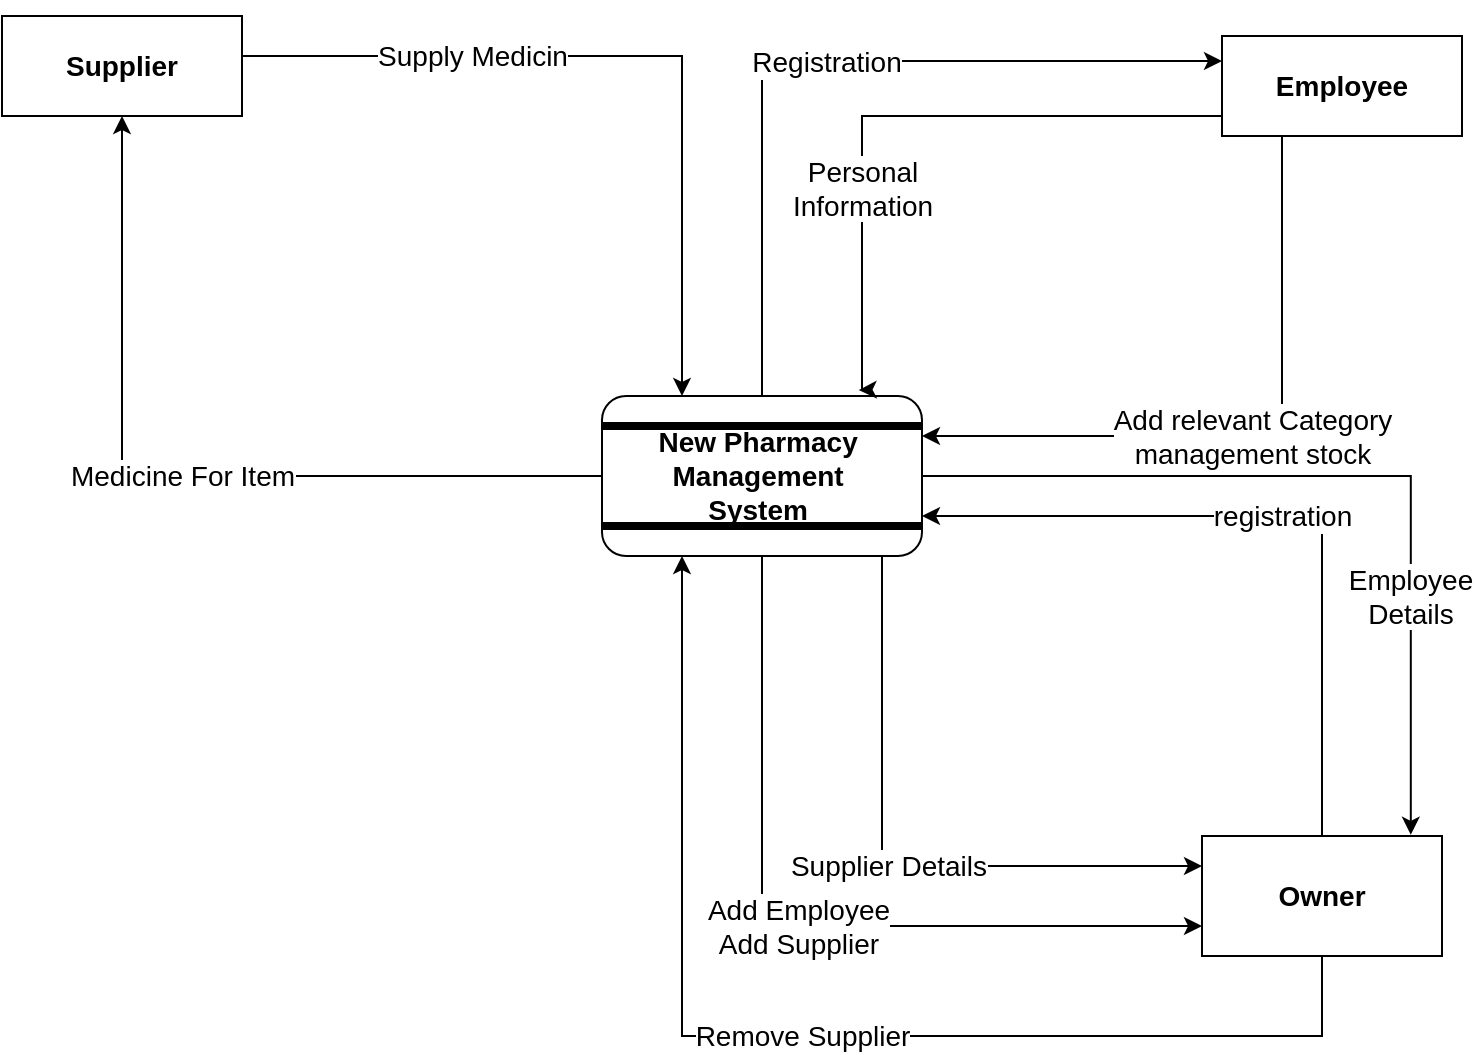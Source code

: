 <mxfile version="15.5.4" type="device"><diagram id="R2lEEEUBdFMjLlhIrx00" name="Page-1"><mxGraphModel dx="1030" dy="579" grid="1" gridSize="10" guides="1" tooltips="1" connect="1" arrows="1" fold="1" page="1" pageScale="1" pageWidth="850" pageHeight="1100" math="0" shadow="0" extFonts="Permanent Marker^https://fonts.googleapis.com/css?family=Permanent+Marker"><root><mxCell id="0"/><mxCell id="1" parent="0"/><mxCell id="oVS5bGQEdzOcL7WOVC9d-11" value="Registration" style="edgeStyle=orthogonalEdgeStyle;rounded=0;orthogonalLoop=1;jettySize=auto;html=1;entryX=0;entryY=0.25;entryDx=0;entryDy=0;fontSize=14;" edge="1" parent="1" source="oVS5bGQEdzOcL7WOVC9d-3" target="oVS5bGQEdzOcL7WOVC9d-8"><mxGeometry relative="1" as="geometry"><Array as="points"><mxPoint x="440" y="103"/></Array></mxGeometry></mxCell><mxCell id="oVS5bGQEdzOcL7WOVC9d-18" value="Medicine For Item" style="edgeStyle=orthogonalEdgeStyle;rounded=0;orthogonalLoop=1;jettySize=auto;html=1;entryX=0.5;entryY=1;entryDx=0;entryDy=0;fontSize=14;" edge="1" parent="1" source="oVS5bGQEdzOcL7WOVC9d-3" target="oVS5bGQEdzOcL7WOVC9d-6"><mxGeometry relative="1" as="geometry"/></mxCell><mxCell id="oVS5bGQEdzOcL7WOVC9d-22" value="Employee&lt;br style=&quot;font-size: 14px;&quot;&gt;Details" style="edgeStyle=orthogonalEdgeStyle;rounded=0;orthogonalLoop=1;jettySize=auto;html=1;entryX=0.87;entryY=-0.01;entryDx=0;entryDy=0;entryPerimeter=0;fontSize=14;" edge="1" parent="1" source="oVS5bGQEdzOcL7WOVC9d-3" target="oVS5bGQEdzOcL7WOVC9d-9"><mxGeometry x="0.436" relative="1" as="geometry"><mxPoint as="offset"/></mxGeometry></mxCell><mxCell id="oVS5bGQEdzOcL7WOVC9d-24" value="Supplier Details" style="edgeStyle=orthogonalEdgeStyle;rounded=0;orthogonalLoop=1;jettySize=auto;html=1;entryX=0;entryY=0.25;entryDx=0;entryDy=0;fontSize=14;" edge="1" parent="1" source="oVS5bGQEdzOcL7WOVC9d-3" target="oVS5bGQEdzOcL7WOVC9d-9"><mxGeometry relative="1" as="geometry"><Array as="points"><mxPoint x="500" y="505"/></Array></mxGeometry></mxCell><mxCell id="oVS5bGQEdzOcL7WOVC9d-25" value="Add Employee&lt;br style=&quot;font-size: 14px;&quot;&gt;Add Supplier" style="edgeStyle=orthogonalEdgeStyle;rounded=0;orthogonalLoop=1;jettySize=auto;html=1;entryX=0;entryY=0.75;entryDx=0;entryDy=0;fontSize=14;" edge="1" parent="1" source="oVS5bGQEdzOcL7WOVC9d-3" target="oVS5bGQEdzOcL7WOVC9d-9"><mxGeometry relative="1" as="geometry"><Array as="points"><mxPoint x="440" y="535"/></Array></mxGeometry></mxCell><mxCell id="oVS5bGQEdzOcL7WOVC9d-3" value="New Pharmacy&amp;nbsp;&lt;br style=&quot;font-size: 14px;&quot;&gt;Management&amp;nbsp;&lt;br style=&quot;font-size: 14px;&quot;&gt;System&amp;nbsp;" style="rounded=1;whiteSpace=wrap;html=1;fontSize=14;fontStyle=1" vertex="1" parent="1"><mxGeometry x="360" y="270" width="160" height="80" as="geometry"/></mxCell><mxCell id="oVS5bGQEdzOcL7WOVC9d-4" value="" style="line;strokeWidth=4;html=1;perimeter=backbonePerimeter;points=[];outlineConnect=0;fontSize=14;" vertex="1" parent="1"><mxGeometry x="360" y="280" width="160" height="10" as="geometry"/></mxCell><mxCell id="oVS5bGQEdzOcL7WOVC9d-5" value="" style="line;strokeWidth=4;html=1;perimeter=backbonePerimeter;points=[];outlineConnect=0;fontSize=14;" vertex="1" parent="1"><mxGeometry x="360" y="330" width="160" height="10" as="geometry"/></mxCell><mxCell id="oVS5bGQEdzOcL7WOVC9d-7" value="Supply Medicin" style="edgeStyle=orthogonalEdgeStyle;rounded=0;orthogonalLoop=1;jettySize=auto;html=1;entryX=0.25;entryY=0;entryDx=0;entryDy=0;fontSize=14;" edge="1" parent="1" source="oVS5bGQEdzOcL7WOVC9d-6" target="oVS5bGQEdzOcL7WOVC9d-3"><mxGeometry x="-0.413" relative="1" as="geometry"><Array as="points"><mxPoint x="400" y="100"/></Array><mxPoint as="offset"/></mxGeometry></mxCell><mxCell id="oVS5bGQEdzOcL7WOVC9d-14" style="edgeStyle=orthogonalEdgeStyle;rounded=0;orthogonalLoop=1;jettySize=auto;html=1;exitX=0.5;exitY=0;exitDx=0;exitDy=0;fontSize=14;" edge="1" parent="1" source="oVS5bGQEdzOcL7WOVC9d-6"><mxGeometry relative="1" as="geometry"><mxPoint x="120" y="80" as="targetPoint"/></mxGeometry></mxCell><mxCell id="oVS5bGQEdzOcL7WOVC9d-6" value="Supplier" style="rounded=0;whiteSpace=wrap;html=1;fontSize=14;fontStyle=1" vertex="1" parent="1"><mxGeometry x="60" y="80" width="120" height="50" as="geometry"/></mxCell><mxCell id="oVS5bGQEdzOcL7WOVC9d-16" value="Add relevant Category &lt;br style=&quot;font-size: 14px;&quot;&gt;management stock" style="edgeStyle=orthogonalEdgeStyle;rounded=0;orthogonalLoop=1;jettySize=auto;html=1;entryX=1;entryY=0.25;entryDx=0;entryDy=0;fontSize=14;" edge="1" parent="1" source="oVS5bGQEdzOcL7WOVC9d-8" target="oVS5bGQEdzOcL7WOVC9d-3"><mxGeometry relative="1" as="geometry"><Array as="points"><mxPoint x="700" y="290"/></Array></mxGeometry></mxCell><mxCell id="oVS5bGQEdzOcL7WOVC9d-17" value="Personal&lt;br style=&quot;font-size: 14px;&quot;&gt;Information" style="edgeStyle=orthogonalEdgeStyle;rounded=0;orthogonalLoop=1;jettySize=auto;html=1;entryX=0.802;entryY=-0.037;entryDx=0;entryDy=0;entryPerimeter=0;fontSize=14;" edge="1" parent="1" source="oVS5bGQEdzOcL7WOVC9d-8" target="oVS5bGQEdzOcL7WOVC9d-3"><mxGeometry x="0.355" relative="1" as="geometry"><mxPoint x="490" y="260" as="targetPoint"/><Array as="points"><mxPoint x="490" y="130"/><mxPoint x="490" y="267"/></Array><mxPoint as="offset"/></mxGeometry></mxCell><mxCell id="oVS5bGQEdzOcL7WOVC9d-8" value="Employee" style="rounded=0;whiteSpace=wrap;html=1;fontSize=14;fontStyle=1" vertex="1" parent="1"><mxGeometry x="670" y="90" width="120" height="50" as="geometry"/></mxCell><mxCell id="oVS5bGQEdzOcL7WOVC9d-20" value="registration" style="edgeStyle=orthogonalEdgeStyle;rounded=0;orthogonalLoop=1;jettySize=auto;html=1;entryX=1;entryY=0.75;entryDx=0;entryDy=0;fontSize=14;" edge="1" parent="1" source="oVS5bGQEdzOcL7WOVC9d-9" target="oVS5bGQEdzOcL7WOVC9d-3"><mxGeometry relative="1" as="geometry"><Array as="points"><mxPoint x="720" y="330"/></Array></mxGeometry></mxCell><mxCell id="oVS5bGQEdzOcL7WOVC9d-27" value="Remove Supplier" style="edgeStyle=orthogonalEdgeStyle;rounded=0;orthogonalLoop=1;jettySize=auto;html=1;entryX=0.25;entryY=1;entryDx=0;entryDy=0;fontSize=14;" edge="1" parent="1" source="oVS5bGQEdzOcL7WOVC9d-9" target="oVS5bGQEdzOcL7WOVC9d-3"><mxGeometry relative="1" as="geometry"><Array as="points"><mxPoint x="720" y="590"/><mxPoint x="400" y="590"/></Array></mxGeometry></mxCell><mxCell id="oVS5bGQEdzOcL7WOVC9d-9" value="Owner" style="rounded=0;whiteSpace=wrap;html=1;fontSize=14;fontStyle=1" vertex="1" parent="1"><mxGeometry x="660" y="490" width="120" height="60" as="geometry"/></mxCell></root></mxGraphModel></diagram></mxfile>